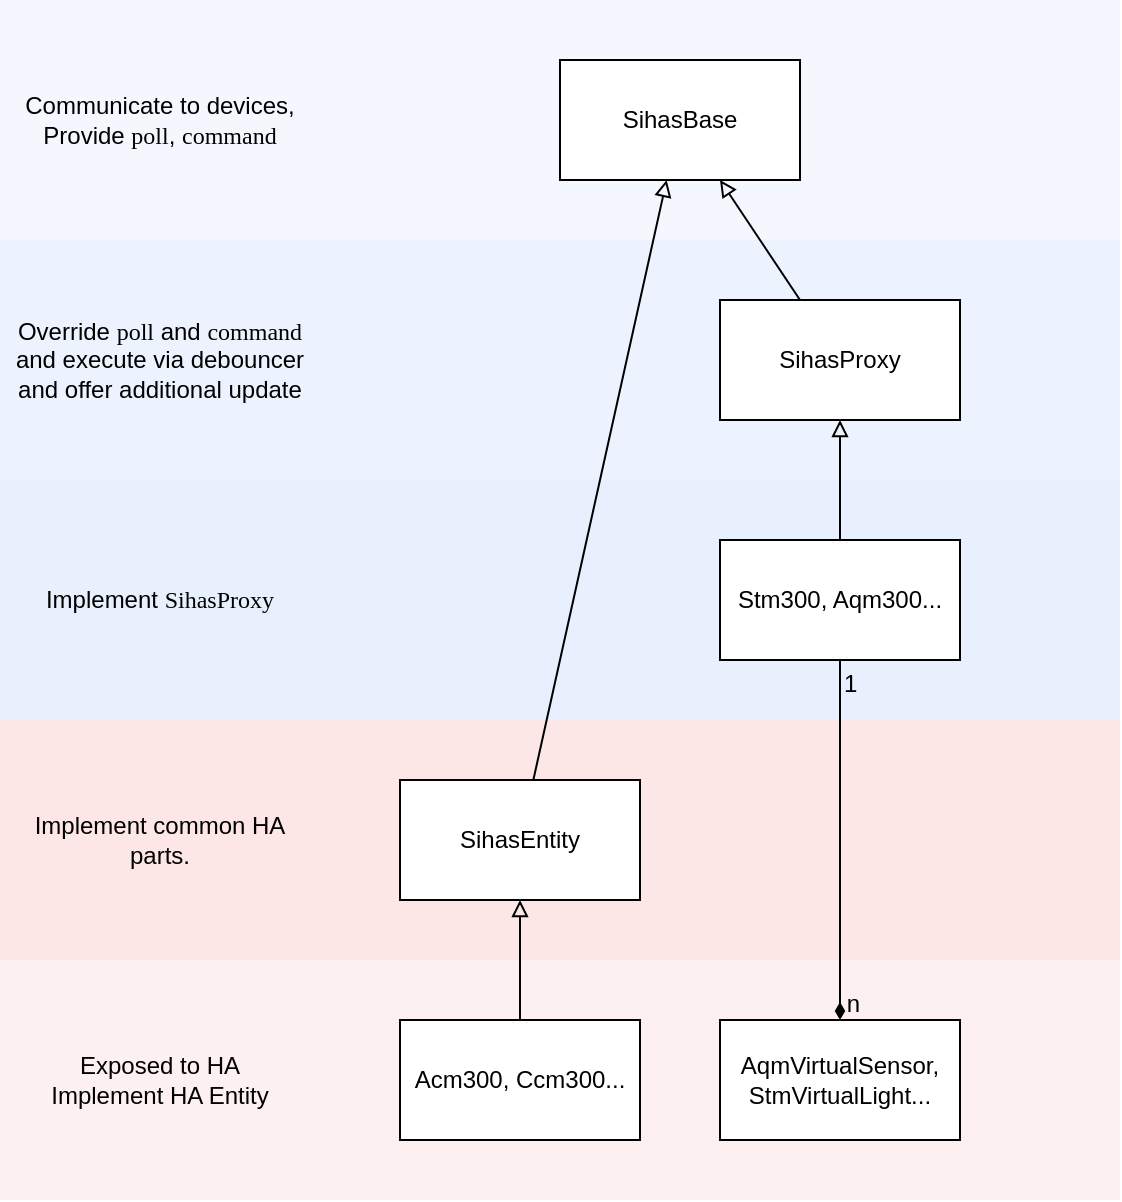 <mxfile>
    <diagram id="soQFIZq7KEO_Sn6n5ZgX" name="Page-1">
        <mxGraphModel dx="1714" dy="651" grid="1" gridSize="10" guides="1" tooltips="1" connect="1" arrows="1" fold="1" page="1" pageScale="1" pageWidth="827" pageHeight="1169" math="0" shadow="0">
            <root>
                <mxCell id="0"/>
                <mxCell id="1" parent="0"/>
                <mxCell id="PUVHWLvWs5wMUMgaZp93-8" value="" style="rounded=0;whiteSpace=wrap;html=1;strokeColor=none;fillColor=#f8cecc;opacity=30;" parent="1" vertex="1">
                    <mxGeometry x="80" y="720" width="560" height="240" as="geometry"/>
                </mxCell>
                <mxCell id="g-8kqiGf2P7mFbfdL2sW-30" value="" style="rounded=0;whiteSpace=wrap;html=1;strokeColor=none;fillColor=#f8cecc;opacity=30;" parent="1" vertex="1">
                    <mxGeometry x="80" y="720" width="560" height="120" as="geometry"/>
                </mxCell>
                <mxCell id="PUVHWLvWs5wMUMgaZp93-10" value="" style="rounded=0;whiteSpace=wrap;html=1;strokeColor=none;fillColor=#dae8fc;opacity=30;" parent="1" vertex="1">
                    <mxGeometry x="80" y="360" width="560" height="360" as="geometry"/>
                </mxCell>
                <mxCell id="g-8kqiGf2P7mFbfdL2sW-28" value="" style="rounded=0;whiteSpace=wrap;html=1;strokeColor=none;fillColor=#dae8fc;opacity=30;" parent="1" vertex="1">
                    <mxGeometry x="80" y="480" width="560" height="240" as="geometry"/>
                </mxCell>
                <mxCell id="g-8kqiGf2P7mFbfdL2sW-27" value="" style="rounded=0;whiteSpace=wrap;html=1;strokeColor=none;fillColor=#dae8fc;opacity=30;" parent="1" vertex="1">
                    <mxGeometry x="80" y="600" width="560" height="120" as="geometry"/>
                </mxCell>
                <mxCell id="PUVHWLvWs5wMUMgaZp93-1" value="SihasBase" style="rounded=0;whiteSpace=wrap;html=1;" parent="1" vertex="1">
                    <mxGeometry x="360" y="390" width="120" height="60" as="geometry"/>
                </mxCell>
                <mxCell id="PUVHWLvWs5wMUMgaZp93-5" style="edgeStyle=none;rounded=0;orthogonalLoop=1;jettySize=auto;html=1;endArrow=block;endFill=0;" parent="1" source="PUVHWLvWs5wMUMgaZp93-2" target="PUVHWLvWs5wMUMgaZp93-1" edge="1">
                    <mxGeometry relative="1" as="geometry"/>
                </mxCell>
                <mxCell id="PUVHWLvWs5wMUMgaZp93-2" value="SihasProxy" style="rounded=0;whiteSpace=wrap;html=1;" parent="1" vertex="1">
                    <mxGeometry x="440" y="510" width="120" height="60" as="geometry"/>
                </mxCell>
                <mxCell id="PUVHWLvWs5wMUMgaZp93-13" style="edgeStyle=none;rounded=0;orthogonalLoop=1;jettySize=auto;html=1;endArrow=block;endFill=0;" parent="1" source="PUVHWLvWs5wMUMgaZp93-3" target="PUVHWLvWs5wMUMgaZp93-12" edge="1">
                    <mxGeometry relative="1" as="geometry"/>
                </mxCell>
                <mxCell id="PUVHWLvWs5wMUMgaZp93-3" value="Acm300, Ccm300..." style="rounded=0;whiteSpace=wrap;html=1;" parent="1" vertex="1">
                    <mxGeometry x="280" y="870" width="120" height="60" as="geometry"/>
                </mxCell>
                <mxCell id="PUVHWLvWs5wMUMgaZp93-6" value="Stm300, Aqm300..." style="rounded=0;whiteSpace=wrap;html=1;" parent="1" vertex="1">
                    <mxGeometry x="440" y="630" width="120" height="60" as="geometry"/>
                </mxCell>
                <mxCell id="PUVHWLvWs5wMUMgaZp93-11" value="&lt;font face=&quot;Helvetica&quot;&gt;Communicate to devices,&lt;/font&gt;&lt;br&gt;&lt;font face=&quot;Helvetica&quot;&gt;Provide &lt;/font&gt;poll&lt;font face=&quot;Helvetica&quot;&gt;, &lt;/font&gt;command" style="text;html=1;strokeColor=none;fillColor=none;align=center;verticalAlign=middle;whiteSpace=wrap;rounded=0;fontFamily=Cascadia Code;" parent="1" vertex="1">
                    <mxGeometry x="80" y="360" width="160" height="120" as="geometry"/>
                </mxCell>
                <mxCell id="PUVHWLvWs5wMUMgaZp93-14" style="edgeStyle=none;rounded=0;orthogonalLoop=1;jettySize=auto;html=1;endArrow=block;endFill=0;" parent="1" source="PUVHWLvWs5wMUMgaZp93-12" target="PUVHWLvWs5wMUMgaZp93-1" edge="1">
                    <mxGeometry relative="1" as="geometry"/>
                </mxCell>
                <mxCell id="PUVHWLvWs5wMUMgaZp93-12" value="SihasEntity" style="rounded=0;whiteSpace=wrap;html=1;" parent="1" vertex="1">
                    <mxGeometry x="280" y="750" width="120" height="60" as="geometry"/>
                </mxCell>
                <mxCell id="PUVHWLvWs5wMUMgaZp93-9" value="Exposed to HA&lt;br&gt;Implement HA Entity" style="text;html=1;strokeColor=none;fillColor=none;align=center;verticalAlign=middle;whiteSpace=wrap;rounded=0;" parent="1" vertex="1">
                    <mxGeometry x="80" y="840" width="160" height="120" as="geometry"/>
                </mxCell>
                <mxCell id="g-8kqiGf2P7mFbfdL2sW-4" value="Override &lt;font face=&quot;Cascadia Code&quot;&gt;poll&lt;/font&gt; and &lt;font face=&quot;Cascadia Code&quot;&gt;command&lt;/font&gt; and execute via debouncer and offer additional update" style="text;html=1;strokeColor=none;fillColor=none;align=center;verticalAlign=middle;whiteSpace=wrap;rounded=0;" parent="1" vertex="1">
                    <mxGeometry x="80" y="480" width="160" height="120" as="geometry"/>
                </mxCell>
                <mxCell id="g-8kqiGf2P7mFbfdL2sW-5" value="Implement common HA parts." style="text;html=1;strokeColor=none;fillColor=none;align=center;verticalAlign=middle;whiteSpace=wrap;rounded=0;" parent="1" vertex="1">
                    <mxGeometry x="80" y="720" width="160" height="120" as="geometry"/>
                </mxCell>
                <mxCell id="g-8kqiGf2P7mFbfdL2sW-18" value="AqmVirtualSensor,&lt;br&gt;StmVirtualLight..." style="rounded=0;whiteSpace=wrap;html=1;" parent="1" vertex="1">
                    <mxGeometry x="440" y="870" width="120" height="60" as="geometry"/>
                </mxCell>
                <mxCell id="g-8kqiGf2P7mFbfdL2sW-20" style="edgeStyle=none;rounded=0;orthogonalLoop=1;jettySize=auto;html=1;endArrow=block;endFill=0;" parent="1" source="PUVHWLvWs5wMUMgaZp93-6" target="PUVHWLvWs5wMUMgaZp93-2" edge="1">
                    <mxGeometry relative="1" as="geometry">
                        <mxPoint x="490.0" y="520" as="sourcePoint"/>
                        <mxPoint x="450.0" y="460" as="targetPoint"/>
                    </mxGeometry>
                </mxCell>
                <mxCell id="g-8kqiGf2P7mFbfdL2sW-24" value="" style="endArrow=diamondThin;html=1;rounded=0;endFill=1;" parent="1" source="PUVHWLvWs5wMUMgaZp93-6" target="g-8kqiGf2P7mFbfdL2sW-18" edge="1">
                    <mxGeometry relative="1" as="geometry">
                        <mxPoint x="510" y="650" as="sourcePoint"/>
                        <mxPoint x="670" y="650" as="targetPoint"/>
                    </mxGeometry>
                </mxCell>
                <mxCell id="g-8kqiGf2P7mFbfdL2sW-25" value="1" style="resizable=0;html=1;align=left;verticalAlign=bottom;" parent="g-8kqiGf2P7mFbfdL2sW-24" connectable="0" vertex="1">
                    <mxGeometry x="-1" relative="1" as="geometry">
                        <mxPoint y="20" as="offset"/>
                    </mxGeometry>
                </mxCell>
                <mxCell id="g-8kqiGf2P7mFbfdL2sW-26" value="n" style="resizable=0;html=1;align=right;verticalAlign=bottom;" parent="g-8kqiGf2P7mFbfdL2sW-24" connectable="0" vertex="1">
                    <mxGeometry x="1" relative="1" as="geometry">
                        <mxPoint x="10" as="offset"/>
                    </mxGeometry>
                </mxCell>
                <mxCell id="g-8kqiGf2P7mFbfdL2sW-29" value="Implement &lt;font face=&quot;Cascadia Code&quot;&gt;SihasProxy&lt;/font&gt;" style="text;html=1;strokeColor=none;fillColor=none;align=center;verticalAlign=middle;whiteSpace=wrap;rounded=0;" parent="1" vertex="1">
                    <mxGeometry x="80" y="600" width="160" height="120" as="geometry"/>
                </mxCell>
            </root>
        </mxGraphModel>
    </diagram>
</mxfile>